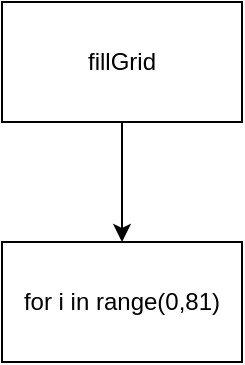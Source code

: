 <mxfile pages="2">
    <diagram id="LluuYSub81nBjzq6evvl" name="fillGrid">
        <mxGraphModel dx="1737" dy="927" grid="1" gridSize="10" guides="1" tooltips="1" connect="1" arrows="1" fold="1" page="1" pageScale="1" pageWidth="827" pageHeight="1169" math="0" shadow="0">
            <root>
                <mxCell id="0"/>
                <mxCell id="1" parent="0"/>
                <mxCell id="f8kDwajf955mrpLfiqxQ-1" value="fillGrid" style="rounded=0;whiteSpace=wrap;html=1;" parent="1" vertex="1">
                    <mxGeometry x="40" y="40" width="120" height="60" as="geometry"/>
                </mxCell>
                <mxCell id="f8kDwajf955mrpLfiqxQ-2" value="for i in range(0,81)" style="rounded=0;whiteSpace=wrap;html=1;" parent="1" vertex="1">
                    <mxGeometry x="40" y="160" width="120" height="60" as="geometry"/>
                </mxCell>
                <mxCell id="f8kDwajf955mrpLfiqxQ-3" value="" style="endArrow=classic;html=1;rounded=0;" parent="1" source="f8kDwajf955mrpLfiqxQ-1" target="f8kDwajf955mrpLfiqxQ-2" edge="1">
                    <mxGeometry width="50" height="50" relative="1" as="geometry">
                        <mxPoint x="390" y="340" as="sourcePoint"/>
                        <mxPoint x="440" y="290" as="targetPoint"/>
                    </mxGeometry>
                </mxCell>
            </root>
        </mxGraphModel>
    </diagram>
    <diagram name="solveGrid" id="GVJ5iG0X25aBhoUdDreW">
        <mxGraphModel dx="1737" dy="927" grid="1" gridSize="10" guides="1" tooltips="1" connect="1" arrows="1" fold="1" page="1" pageScale="1" pageWidth="827" pageHeight="1169" math="0" shadow="0">
            <root>
                <mxCell id="0"/>
                <mxCell id="1" parent="0"/>
                <mxCell id="KjIdrmy_tGranx2da98x-1" value="solveGrid" style="rounded=0;whiteSpace=wrap;html=1;" parent="1" vertex="1">
                    <mxGeometry x="160" y="40" width="120" height="60" as="geometry"/>
                </mxCell>
                <mxCell id="KjIdrmy_tGranx2da98x-3" value="i=0;i&amp;lt;81" style="rhombus;whiteSpace=wrap;html=1;" parent="1" vertex="1">
                    <mxGeometry x="180" y="160" width="80" height="80" as="geometry"/>
                </mxCell>
                <mxCell id="KjIdrmy_tGranx2da98x-4" value="" style="endArrow=classic;html=1;rounded=0;" parent="1" source="KjIdrmy_tGranx2da98x-1" target="KjIdrmy_tGranx2da98x-3" edge="1">
                    <mxGeometry width="50" height="50" relative="1" as="geometry">
                        <mxPoint x="-70" y="390" as="sourcePoint"/>
                        <mxPoint x="-20" y="340" as="targetPoint"/>
                    </mxGeometry>
                </mxCell>
                <mxCell id="KjIdrmy_tGranx2da98x-5" value="row = i /9&lt;br&gt;col = i %9" style="rounded=0;whiteSpace=wrap;html=1;" parent="1" vertex="1">
                    <mxGeometry x="160" y="300" width="120" height="60" as="geometry"/>
                </mxCell>
                <mxCell id="KjIdrmy_tGranx2da98x-6" value="" style="endArrow=classic;html=1;rounded=0;exitX=0.5;exitY=1;exitDx=0;exitDy=0;" parent="1" source="KjIdrmy_tGranx2da98x-3" target="KjIdrmy_tGranx2da98x-5" edge="1">
                    <mxGeometry width="50" height="50" relative="1" as="geometry">
                        <mxPoint x="-80" y="420" as="sourcePoint"/>
                        <mxPoint x="-30" y="370" as="targetPoint"/>
                    </mxGeometry>
                </mxCell>
                <mxCell id="KjIdrmy_tGranx2da98x-7" value="grid[row][col]==0" style="rhombus;whiteSpace=wrap;html=1;" parent="1" vertex="1">
                    <mxGeometry x="180" y="420" width="80" height="80" as="geometry"/>
                </mxCell>
                <mxCell id="KjIdrmy_tGranx2da98x-8" value="" style="endArrow=classic;html=1;rounded=0;" parent="1" source="KjIdrmy_tGranx2da98x-5" target="KjIdrmy_tGranx2da98x-7" edge="1">
                    <mxGeometry width="50" height="50" relative="1" as="geometry">
                        <mxPoint x="-20" y="530" as="sourcePoint"/>
                        <mxPoint x="30" y="480" as="targetPoint"/>
                    </mxGeometry>
                </mxCell>
                <mxCell id="KjIdrmy_tGranx2da98x-9" value="n" style="edgeStyle=elbowEdgeStyle;elbow=horizontal;endArrow=classic;html=1;curved=0;rounded=0;endSize=8;startSize=8;entryX=0;entryY=0.5;entryDx=0;entryDy=0;" parent="1" source="KjIdrmy_tGranx2da98x-7" target="KjIdrmy_tGranx2da98x-3" edge="1">
                    <mxGeometry width="50" height="50" relative="1" as="geometry">
                        <mxPoint x="-40" y="530" as="sourcePoint"/>
                        <mxPoint x="10" y="480" as="targetPoint"/>
                        <Array as="points">
                            <mxPoint x="80" y="310"/>
                        </Array>
                    </mxGeometry>
                </mxCell>
                <mxCell id="KjIdrmy_tGranx2da98x-10" value="value=1;&lt;br&gt;value&amp;lt;=81" style="rhombus;whiteSpace=wrap;html=1;" parent="1" vertex="1">
                    <mxGeometry x="180" y="560" width="80" height="80" as="geometry"/>
                </mxCell>
                <mxCell id="KjIdrmy_tGranx2da98x-11" value="" style="endArrow=classic;html=1;rounded=0;" parent="1" source="KjIdrmy_tGranx2da98x-7" target="KjIdrmy_tGranx2da98x-10" edge="1">
                    <mxGeometry width="50" height="50" relative="1" as="geometry">
                        <mxPoint y="590" as="sourcePoint"/>
                        <mxPoint x="50" y="540" as="targetPoint"/>
                    </mxGeometry>
                </mxCell>
            </root>
        </mxGraphModel>
    </diagram>
</mxfile>
